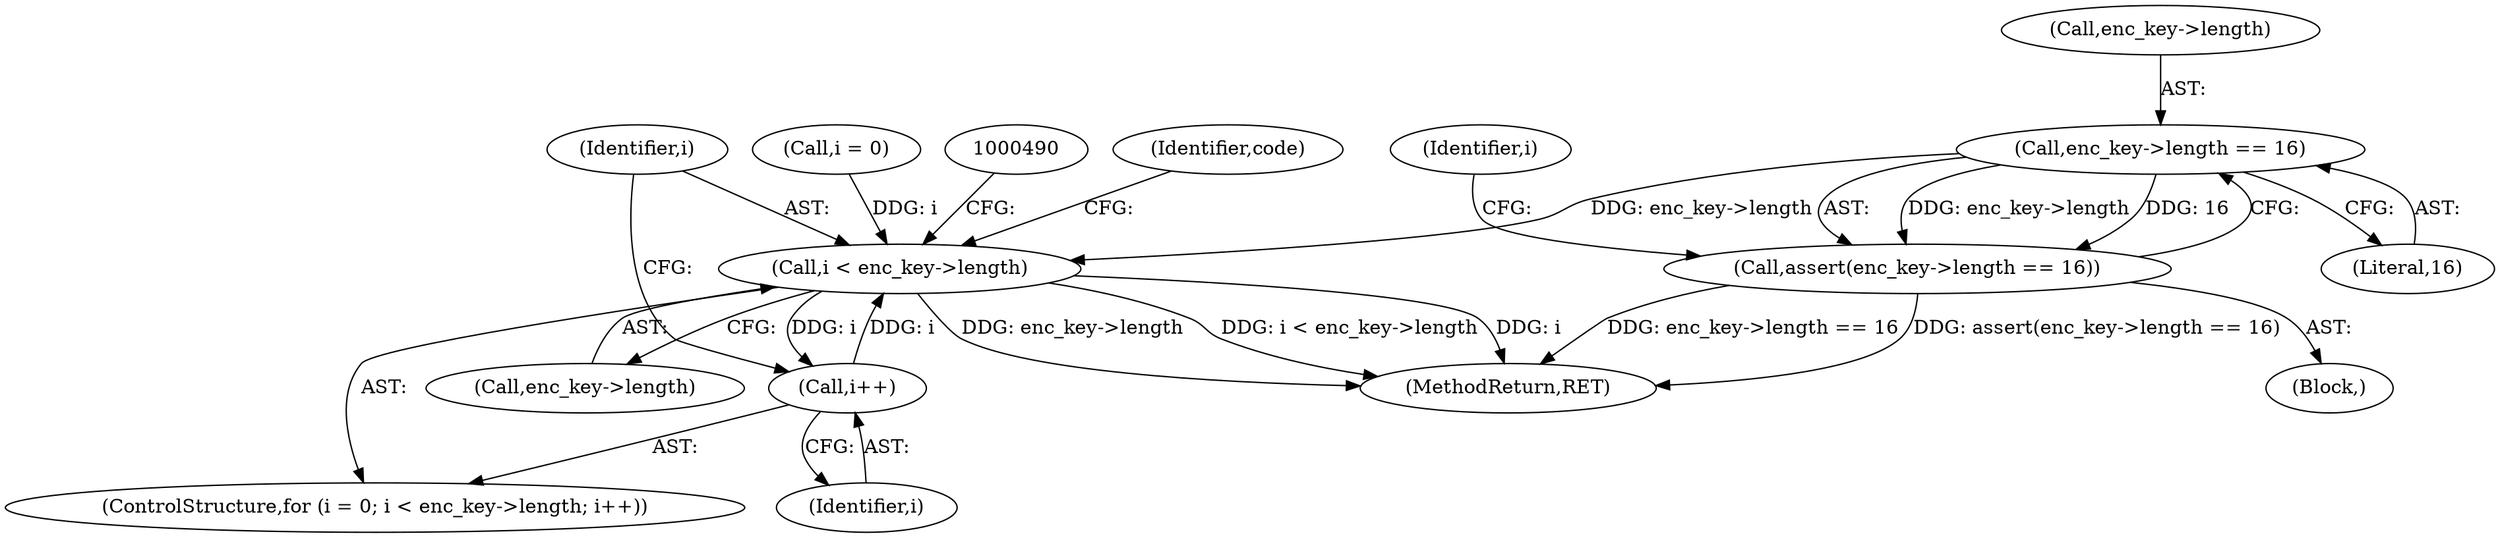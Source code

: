 digraph "0_krb5_e6ae703ae597d798e310368d52b8f38ee11c6a73_0@pointer" {
"1000471" [label="(Call,enc_key->length == 16)"];
"1000470" [label="(Call,assert(enc_key->length == 16))"];
"1000480" [label="(Call,i < enc_key->length)"];
"1000485" [label="(Call,i++)"];
"1000475" [label="(Literal,16)"];
"1000470" [label="(Call,assert(enc_key->length == 16))"];
"1000480" [label="(Call,i < enc_key->length)"];
"1000478" [label="(Identifier,i)"];
"1000482" [label="(Call,enc_key->length)"];
"1000481" [label="(Identifier,i)"];
"1000497" [label="(Identifier,code)"];
"1000472" [label="(Call,enc_key->length)"];
"1000476" [label="(ControlStructure,for (i = 0; i < enc_key->length; i++))"];
"1000854" [label="(MethodReturn,RET)"];
"1000477" [label="(Call,i = 0)"];
"1000486" [label="(Identifier,i)"];
"1000471" [label="(Call,enc_key->length == 16)"];
"1000445" [label="(Block,)"];
"1000485" [label="(Call,i++)"];
"1000471" -> "1000470"  [label="AST: "];
"1000471" -> "1000475"  [label="CFG: "];
"1000472" -> "1000471"  [label="AST: "];
"1000475" -> "1000471"  [label="AST: "];
"1000470" -> "1000471"  [label="CFG: "];
"1000471" -> "1000470"  [label="DDG: enc_key->length"];
"1000471" -> "1000470"  [label="DDG: 16"];
"1000471" -> "1000480"  [label="DDG: enc_key->length"];
"1000470" -> "1000445"  [label="AST: "];
"1000478" -> "1000470"  [label="CFG: "];
"1000470" -> "1000854"  [label="DDG: enc_key->length == 16"];
"1000470" -> "1000854"  [label="DDG: assert(enc_key->length == 16)"];
"1000480" -> "1000476"  [label="AST: "];
"1000480" -> "1000482"  [label="CFG: "];
"1000481" -> "1000480"  [label="AST: "];
"1000482" -> "1000480"  [label="AST: "];
"1000490" -> "1000480"  [label="CFG: "];
"1000497" -> "1000480"  [label="CFG: "];
"1000480" -> "1000854"  [label="DDG: i < enc_key->length"];
"1000480" -> "1000854"  [label="DDG: i"];
"1000480" -> "1000854"  [label="DDG: enc_key->length"];
"1000485" -> "1000480"  [label="DDG: i"];
"1000477" -> "1000480"  [label="DDG: i"];
"1000480" -> "1000485"  [label="DDG: i"];
"1000485" -> "1000476"  [label="AST: "];
"1000485" -> "1000486"  [label="CFG: "];
"1000486" -> "1000485"  [label="AST: "];
"1000481" -> "1000485"  [label="CFG: "];
}
